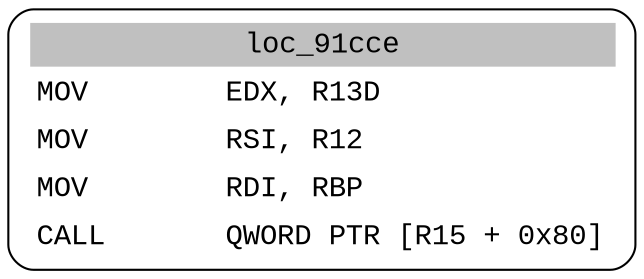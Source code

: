 digraph asm_graph {
1941 [
shape="Mrecord" fontname="Courier New"label =<<table border="0" cellborder="0" cellpadding="3"><tr><td align="center" colspan="2" bgcolor="grey">loc_91cce</td></tr><tr><td align="left">MOV        EDX, R13D</td></tr><tr><td align="left">MOV        RSI, R12</td></tr><tr><td align="left">MOV        RDI, RBP</td></tr><tr><td align="left">CALL       QWORD PTR [R15 + 0x80]</td></tr></table>> ];
}